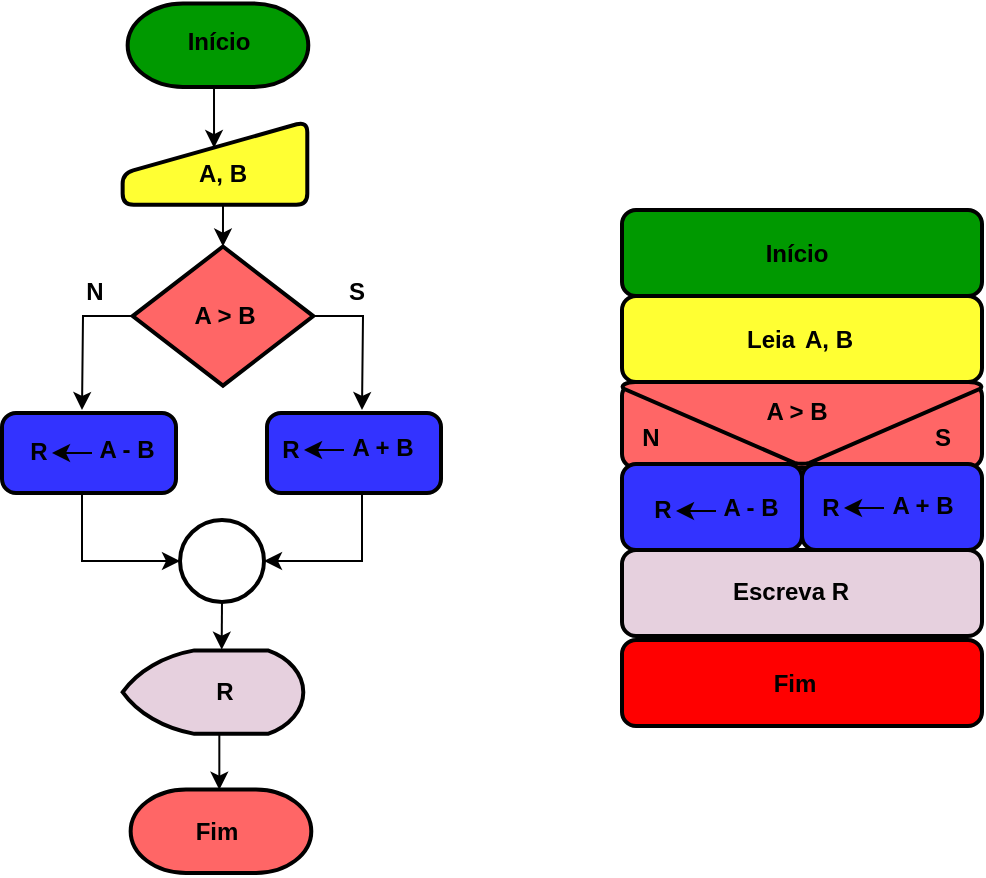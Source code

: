 <mxfile version="12.4.0" type="device" pages="1"><diagram id="eKmfAmBC0FP7VRaUpyLU" name="Page-1"><mxGraphModel dx="1011" dy="531" grid="1" gridSize="10" guides="1" tooltips="1" connect="1" arrows="1" fold="1" page="1" pageScale="1" pageWidth="827" pageHeight="1169" math="0" shadow="0"><root><mxCell id="0"/><mxCell id="1" parent="0"/><mxCell id="4ls32bjsh4vlX3Cev6bS-75" value="" style="group" vertex="1" connectable="0" parent="1"><mxGeometry x="480" y="140" width="180" height="258" as="geometry"/></mxCell><mxCell id="4ls32bjsh4vlX3Cev6bS-46" value="" style="rounded=1;whiteSpace=wrap;html=1;absoluteArcSize=1;arcSize=14;strokeWidth=2;fillColor=#009900;" vertex="1" parent="4ls32bjsh4vlX3Cev6bS-75"><mxGeometry width="180" height="43" as="geometry"/></mxCell><mxCell id="4ls32bjsh4vlX3Cev6bS-48" value="" style="rounded=1;whiteSpace=wrap;html=1;absoluteArcSize=1;arcSize=14;strokeWidth=2;fillColor=#FFFF33;" vertex="1" parent="4ls32bjsh4vlX3Cev6bS-75"><mxGeometry y="43" width="180" height="43" as="geometry"/></mxCell><mxCell id="4ls32bjsh4vlX3Cev6bS-49" value="" style="rounded=1;whiteSpace=wrap;html=1;absoluteArcSize=1;arcSize=14;strokeWidth=2;fillColor=#FF6666;" vertex="1" parent="4ls32bjsh4vlX3Cev6bS-75"><mxGeometry y="86" width="180" height="43" as="geometry"/></mxCell><mxCell id="4ls32bjsh4vlX3Cev6bS-50" value="" style="strokeWidth=2;html=1;shape=mxgraph.flowchart.merge_or_storage;whiteSpace=wrap;fillColor=#FF6666;" vertex="1" parent="4ls32bjsh4vlX3Cev6bS-75"><mxGeometry y="86" width="180" height="41" as="geometry"/></mxCell><mxCell id="4ls32bjsh4vlX3Cev6bS-51" value="" style="rounded=1;whiteSpace=wrap;html=1;absoluteArcSize=1;arcSize=14;strokeWidth=2;fillColor=#3333FF;" vertex="1" parent="4ls32bjsh4vlX3Cev6bS-75"><mxGeometry y="127" width="90" height="43" as="geometry"/></mxCell><mxCell id="4ls32bjsh4vlX3Cev6bS-52" value="" style="rounded=1;whiteSpace=wrap;html=1;absoluteArcSize=1;arcSize=14;strokeWidth=2;fillColor=#3333FF;" vertex="1" parent="4ls32bjsh4vlX3Cev6bS-75"><mxGeometry x="90" y="127" width="90" height="43" as="geometry"/></mxCell><mxCell id="4ls32bjsh4vlX3Cev6bS-53" value="" style="rounded=1;whiteSpace=wrap;html=1;absoluteArcSize=1;arcSize=14;strokeWidth=2;fillColor=#E6D0DE;" vertex="1" parent="4ls32bjsh4vlX3Cev6bS-75"><mxGeometry y="170" width="180" height="43" as="geometry"/></mxCell><mxCell id="4ls32bjsh4vlX3Cev6bS-54" value="" style="rounded=1;whiteSpace=wrap;html=1;absoluteArcSize=1;arcSize=14;strokeWidth=2;fillColor=#FF0000;" vertex="1" parent="4ls32bjsh4vlX3Cev6bS-75"><mxGeometry y="215" width="180" height="43" as="geometry"/></mxCell><mxCell id="4ls32bjsh4vlX3Cev6bS-55" value="&lt;b&gt;Início&lt;/b&gt;" style="text;html=1;align=center;verticalAlign=middle;resizable=0;points=[];;autosize=1;" vertex="1" parent="4ls32bjsh4vlX3Cev6bS-75"><mxGeometry x="62" y="11.5" width="50" height="20" as="geometry"/></mxCell><mxCell id="4ls32bjsh4vlX3Cev6bS-58" value="" style="group" vertex="1" connectable="0" parent="4ls32bjsh4vlX3Cev6bS-75"><mxGeometry x="54" y="54.5" width="69" height="20" as="geometry"/></mxCell><mxCell id="4ls32bjsh4vlX3Cev6bS-56" value="&lt;b&gt;A, B&lt;/b&gt;" style="text;html=1;align=center;verticalAlign=middle;resizable=0;points=[];;autosize=1;" vertex="1" parent="4ls32bjsh4vlX3Cev6bS-58"><mxGeometry x="29" width="40" height="20" as="geometry"/></mxCell><mxCell id="4ls32bjsh4vlX3Cev6bS-57" value="&lt;b&gt;Leia&lt;/b&gt;" style="text;html=1;align=center;verticalAlign=middle;resizable=0;points=[];;autosize=1;" vertex="1" parent="4ls32bjsh4vlX3Cev6bS-58"><mxGeometry width="40" height="20" as="geometry"/></mxCell><mxCell id="4ls32bjsh4vlX3Cev6bS-59" value="&lt;b&gt;A &amp;gt; B&lt;/b&gt;" style="text;html=1;align=center;verticalAlign=middle;resizable=0;points=[];;autosize=1;" vertex="1" parent="4ls32bjsh4vlX3Cev6bS-75"><mxGeometry x="62" y="91" width="50" height="20" as="geometry"/></mxCell><mxCell id="4ls32bjsh4vlX3Cev6bS-60" value="&lt;b&gt;N&lt;/b&gt;" style="text;html=1;align=center;verticalAlign=middle;resizable=0;points=[];;autosize=1;" vertex="1" parent="4ls32bjsh4vlX3Cev6bS-75"><mxGeometry x="4" y="104" width="20" height="20" as="geometry"/></mxCell><mxCell id="4ls32bjsh4vlX3Cev6bS-62" value="&lt;b&gt;S&lt;/b&gt;" style="text;html=1;align=center;verticalAlign=middle;resizable=0;points=[];;autosize=1;" vertex="1" parent="4ls32bjsh4vlX3Cev6bS-75"><mxGeometry x="150" y="104" width="20" height="20" as="geometry"/></mxCell><mxCell id="4ls32bjsh4vlX3Cev6bS-65" value="" style="group" vertex="1" connectable="0" parent="4ls32bjsh4vlX3Cev6bS-75"><mxGeometry x="10" y="138.5" width="74" height="21" as="geometry"/></mxCell><mxCell id="4ls32bjsh4vlX3Cev6bS-66" value="&lt;b&gt;R&lt;/b&gt;" style="text;html=1;align=center;verticalAlign=middle;resizable=0;points=[];;autosize=1;" vertex="1" parent="4ls32bjsh4vlX3Cev6bS-65"><mxGeometry y="1" width="20" height="20" as="geometry"/></mxCell><mxCell id="4ls32bjsh4vlX3Cev6bS-67" value="" style="endArrow=classic;html=1;" edge="1" parent="4ls32bjsh4vlX3Cev6bS-65"><mxGeometry width="50" height="50" relative="1" as="geometry"><mxPoint x="37" y="12" as="sourcePoint"/><mxPoint x="17" y="12" as="targetPoint"/></mxGeometry></mxCell><mxCell id="4ls32bjsh4vlX3Cev6bS-68" value="&lt;b&gt;A - B&lt;/b&gt;" style="text;html=1;align=center;verticalAlign=middle;resizable=0;points=[];;autosize=1;" vertex="1" parent="4ls32bjsh4vlX3Cev6bS-65"><mxGeometry x="34" width="40" height="20" as="geometry"/></mxCell><mxCell id="4ls32bjsh4vlX3Cev6bS-69" value="" style="group" vertex="1" connectable="0" parent="4ls32bjsh4vlX3Cev6bS-75"><mxGeometry x="94" y="138" width="84" height="31" as="geometry"/></mxCell><mxCell id="4ls32bjsh4vlX3Cev6bS-70" value="&lt;b&gt;A + B&lt;/b&gt;" style="text;html=1;align=center;verticalAlign=middle;resizable=0;points=[];;autosize=1;" vertex="1" parent="4ls32bjsh4vlX3Cev6bS-69"><mxGeometry x="31" width="50" height="20" as="geometry"/></mxCell><mxCell id="4ls32bjsh4vlX3Cev6bS-71" value="" style="endArrow=classic;html=1;" edge="1" parent="4ls32bjsh4vlX3Cev6bS-69"><mxGeometry width="50" height="50" relative="1" as="geometry"><mxPoint x="37" y="11" as="sourcePoint"/><mxPoint x="17" y="11" as="targetPoint"/></mxGeometry></mxCell><mxCell id="4ls32bjsh4vlX3Cev6bS-72" value="&lt;b&gt;R&lt;/b&gt;" style="text;html=1;align=center;verticalAlign=middle;resizable=0;points=[];;autosize=1;" vertex="1" parent="4ls32bjsh4vlX3Cev6bS-69"><mxGeometry y="1" width="20" height="20" as="geometry"/></mxCell><mxCell id="4ls32bjsh4vlX3Cev6bS-73" value="&lt;b&gt;Escreva R&lt;/b&gt;" style="text;html=1;align=center;verticalAlign=middle;resizable=0;points=[];;autosize=1;" vertex="1" parent="4ls32bjsh4vlX3Cev6bS-75"><mxGeometry x="49" y="181" width="70" height="20" as="geometry"/></mxCell><mxCell id="4ls32bjsh4vlX3Cev6bS-74" value="&lt;b&gt;Fim&lt;/b&gt;" style="text;html=1;align=center;verticalAlign=middle;resizable=0;points=[];;autosize=1;" vertex="1" parent="4ls32bjsh4vlX3Cev6bS-75"><mxGeometry x="66" y="226.5" width="40" height="20" as="geometry"/></mxCell><mxCell id="4ls32bjsh4vlX3Cev6bS-76" value="" style="group" vertex="1" connectable="0" parent="1"><mxGeometry x="170" y="36.761" width="219.5" height="434.739" as="geometry"/></mxCell><mxCell id="4ls32bjsh4vlX3Cev6bS-38" style="edgeStyle=orthogonalEdgeStyle;rounded=0;orthogonalLoop=1;jettySize=auto;html=1;exitX=0.5;exitY=1;exitDx=0;exitDy=0;exitPerimeter=0;entryX=0.5;entryY=0;entryDx=0;entryDy=0;entryPerimeter=0;" edge="1" parent="4ls32bjsh4vlX3Cev6bS-76"><mxGeometry relative="1" as="geometry"><mxPoint x="108.667" y="365.572" as="sourcePoint"/><mxPoint x="108.667" y="393.072" as="targetPoint"/></mxGeometry></mxCell><mxCell id="4ls32bjsh4vlX3Cev6bS-2" value="" style="strokeWidth=2;html=1;shape=mxgraph.flowchart.display;whiteSpace=wrap;fillColor=#E6D0DE;" vertex="1" parent="4ls32bjsh4vlX3Cev6bS-76"><mxGeometry x="60.323" y="323.435" width="90.323" height="41.739" as="geometry"/></mxCell><mxCell id="4ls32bjsh4vlX3Cev6bS-4" value="" style="html=1;strokeWidth=2;shape=manualInput;whiteSpace=wrap;rounded=1;size=26;arcSize=11;fillColor=#FFFF33;" vertex="1" parent="4ls32bjsh4vlX3Cev6bS-76"><mxGeometry x="60.323" y="58.891" width="92.323" height="41.739" as="geometry"/></mxCell><mxCell id="4ls32bjsh4vlX3Cev6bS-37" style="edgeStyle=orthogonalEdgeStyle;rounded=0;orthogonalLoop=1;jettySize=auto;html=1;exitX=0.5;exitY=1;exitDx=0;exitDy=0;exitPerimeter=0;" edge="1" parent="4ls32bjsh4vlX3Cev6bS-76" source="4ls32bjsh4vlX3Cev6bS-7"><mxGeometry relative="1" as="geometry"><mxPoint x="109.833" y="323.072" as="targetPoint"/></mxGeometry></mxCell><mxCell id="4ls32bjsh4vlX3Cev6bS-7" value="" style="strokeWidth=2;html=1;shape=mxgraph.flowchart.start_2;whiteSpace=wrap;" vertex="1" parent="4ls32bjsh4vlX3Cev6bS-76"><mxGeometry x="89" y="258.239" width="42" height="41" as="geometry"/></mxCell><mxCell id="4ls32bjsh4vlX3Cev6bS-8" value="" style="strokeWidth=2;html=1;shape=mxgraph.flowchart.terminator;whiteSpace=wrap;fillColor=#FF6666;" vertex="1" parent="4ls32bjsh4vlX3Cev6bS-76"><mxGeometry x="64.323" y="393" width="90.323" height="41.739" as="geometry"/></mxCell><mxCell id="4ls32bjsh4vlX3Cev6bS-11" value="&lt;b&gt;A, B&lt;/b&gt;" style="text;html=1;align=center;verticalAlign=middle;resizable=0;points=[];;autosize=1;" vertex="1" parent="4ls32bjsh4vlX3Cev6bS-76"><mxGeometry x="89.5" y="74.739" width="40" height="20" as="geometry"/></mxCell><mxCell id="4ls32bjsh4vlX3Cev6bS-33" style="edgeStyle=orthogonalEdgeStyle;rounded=0;orthogonalLoop=1;jettySize=auto;html=1;exitX=0;exitY=0.5;exitDx=0;exitDy=0;exitPerimeter=0;" edge="1" parent="4ls32bjsh4vlX3Cev6bS-76" source="4ls32bjsh4vlX3Cev6bS-1"><mxGeometry relative="1" as="geometry"><mxPoint x="40.0" y="203.239" as="targetPoint"/></mxGeometry></mxCell><mxCell id="4ls32bjsh4vlX3Cev6bS-34" style="edgeStyle=orthogonalEdgeStyle;rounded=0;orthogonalLoop=1;jettySize=auto;html=1;exitX=1;exitY=0.5;exitDx=0;exitDy=0;exitPerimeter=0;" edge="1" parent="4ls32bjsh4vlX3Cev6bS-76" source="4ls32bjsh4vlX3Cev6bS-1"><mxGeometry relative="1" as="geometry"><mxPoint x="180" y="203.239" as="targetPoint"/></mxGeometry></mxCell><mxCell id="4ls32bjsh4vlX3Cev6bS-35" style="edgeStyle=orthogonalEdgeStyle;rounded=0;orthogonalLoop=1;jettySize=auto;html=1;exitX=0.5;exitY=1;exitDx=0;exitDy=0;entryX=0;entryY=0.5;entryDx=0;entryDy=0;entryPerimeter=0;" edge="1" parent="4ls32bjsh4vlX3Cev6bS-76" source="4ls32bjsh4vlX3Cev6bS-6" target="4ls32bjsh4vlX3Cev6bS-7"><mxGeometry relative="1" as="geometry"><Array as="points"><mxPoint x="40" y="245.239"/><mxPoint x="40" y="279.239"/></Array></mxGeometry></mxCell><mxCell id="4ls32bjsh4vlX3Cev6bS-36" style="edgeStyle=orthogonalEdgeStyle;rounded=0;orthogonalLoop=1;jettySize=auto;html=1;exitX=0.5;exitY=1;exitDx=0;exitDy=0;entryX=1;entryY=0.5;entryDx=0;entryDy=0;entryPerimeter=0;" edge="1" parent="4ls32bjsh4vlX3Cev6bS-76" source="4ls32bjsh4vlX3Cev6bS-24" target="4ls32bjsh4vlX3Cev6bS-7"><mxGeometry relative="1" as="geometry"><Array as="points"><mxPoint x="180" y="245.239"/><mxPoint x="180" y="279.239"/></Array></mxGeometry></mxCell><mxCell id="4ls32bjsh4vlX3Cev6bS-39" value="&lt;b&gt;R&lt;/b&gt;" style="text;html=1;align=center;verticalAlign=middle;resizable=0;points=[];;autosize=1;" vertex="1" parent="4ls32bjsh4vlX3Cev6bS-76"><mxGeometry x="100.5" y="334.239" width="20" height="20" as="geometry"/></mxCell><mxCell id="4ls32bjsh4vlX3Cev6bS-40" value="&lt;b&gt;Fim&lt;/b&gt;" style="text;html=1;align=center;verticalAlign=middle;resizable=0;points=[];;autosize=1;" vertex="1" parent="4ls32bjsh4vlX3Cev6bS-76"><mxGeometry x="87" y="403.739" width="40" height="20" as="geometry"/></mxCell><mxCell id="4ls32bjsh4vlX3Cev6bS-42" style="edgeStyle=orthogonalEdgeStyle;rounded=0;orthogonalLoop=1;jettySize=auto;html=1;exitX=0.5;exitY=1;exitDx=0;exitDy=0;exitPerimeter=0;entryX=0.495;entryY=0.32;entryDx=0;entryDy=0;entryPerimeter=0;" edge="1" parent="4ls32bjsh4vlX3Cev6bS-76" source="4ls32bjsh4vlX3Cev6bS-41" target="4ls32bjsh4vlX3Cev6bS-4"><mxGeometry relative="1" as="geometry"/></mxCell><mxCell id="4ls32bjsh4vlX3Cev6bS-41" value="" style="strokeWidth=2;html=1;shape=mxgraph.flowchart.terminator;whiteSpace=wrap;fillColor=#009900;" vertex="1" parent="4ls32bjsh4vlX3Cev6bS-76"><mxGeometry x="62.823" width="90.323" height="41.739" as="geometry"/></mxCell><mxCell id="4ls32bjsh4vlX3Cev6bS-43" value="&lt;b&gt;Início&lt;/b&gt;" style="text;html=1;align=center;verticalAlign=middle;resizable=0;points=[];;autosize=1;" vertex="1" parent="4ls32bjsh4vlX3Cev6bS-76"><mxGeometry x="82.5" y="8.739" width="50" height="20" as="geometry"/></mxCell><mxCell id="4ls32bjsh4vlX3Cev6bS-1" value="" style="strokeWidth=2;html=1;shape=mxgraph.flowchart.decision;whiteSpace=wrap;fillColor=#FF6666;" vertex="1" parent="4ls32bjsh4vlX3Cev6bS-76"><mxGeometry x="65.323" y="121.5" width="90.323" height="69.565" as="geometry"/></mxCell><mxCell id="4ls32bjsh4vlX3Cev6bS-31" style="edgeStyle=orthogonalEdgeStyle;rounded=0;orthogonalLoop=1;jettySize=auto;html=1;exitX=0.5;exitY=1;exitDx=0;exitDy=0;entryX=0.5;entryY=0;entryDx=0;entryDy=0;entryPerimeter=0;" edge="1" parent="4ls32bjsh4vlX3Cev6bS-76" source="4ls32bjsh4vlX3Cev6bS-4" target="4ls32bjsh4vlX3Cev6bS-1"><mxGeometry relative="1" as="geometry"/></mxCell><mxCell id="4ls32bjsh4vlX3Cev6bS-12" value="&lt;b&gt;A &amp;gt; B&lt;/b&gt;" style="text;html=1;align=center;verticalAlign=middle;resizable=0;points=[];;autosize=1;" vertex="1" parent="4ls32bjsh4vlX3Cev6bS-76"><mxGeometry x="85.5" y="146.239" width="50" height="20" as="geometry"/></mxCell><mxCell id="4ls32bjsh4vlX3Cev6bS-6" value="" style="rounded=1;whiteSpace=wrap;html=1;absoluteArcSize=1;arcSize=14;strokeWidth=2;fillColor=#3333FF;" vertex="1" parent="4ls32bjsh4vlX3Cev6bS-76"><mxGeometry y="204.739" width="87" height="40" as="geometry"/></mxCell><mxCell id="4ls32bjsh4vlX3Cev6bS-22" value="" style="group" vertex="1" connectable="0" parent="4ls32bjsh4vlX3Cev6bS-76"><mxGeometry x="8" y="212.739" width="74" height="21" as="geometry"/></mxCell><mxCell id="4ls32bjsh4vlX3Cev6bS-14" value="&lt;b&gt;R&lt;/b&gt;" style="text;html=1;align=center;verticalAlign=middle;resizable=0;points=[];;autosize=1;" vertex="1" parent="4ls32bjsh4vlX3Cev6bS-22"><mxGeometry y="1" width="20" height="20" as="geometry"/></mxCell><mxCell id="4ls32bjsh4vlX3Cev6bS-15" value="" style="endArrow=classic;html=1;" edge="1" parent="4ls32bjsh4vlX3Cev6bS-22"><mxGeometry width="50" height="50" relative="1" as="geometry"><mxPoint x="37" y="12" as="sourcePoint"/><mxPoint x="17" y="12" as="targetPoint"/></mxGeometry></mxCell><mxCell id="4ls32bjsh4vlX3Cev6bS-17" value="&lt;b&gt;A - B&lt;/b&gt;" style="text;html=1;align=center;verticalAlign=middle;resizable=0;points=[];;autosize=1;" vertex="1" parent="4ls32bjsh4vlX3Cev6bS-22"><mxGeometry x="34" width="40" height="20" as="geometry"/></mxCell><mxCell id="4ls32bjsh4vlX3Cev6bS-24" value="" style="rounded=1;whiteSpace=wrap;html=1;absoluteArcSize=1;arcSize=14;strokeWidth=2;fillColor=#3333FF;" vertex="1" parent="4ls32bjsh4vlX3Cev6bS-76"><mxGeometry x="132.5" y="204.739" width="87" height="40" as="geometry"/></mxCell><mxCell id="4ls32bjsh4vlX3Cev6bS-23" value="" style="group" vertex="1" connectable="0" parent="4ls32bjsh4vlX3Cev6bS-76"><mxGeometry x="134" y="212.239" width="84" height="31" as="geometry"/></mxCell><mxCell id="4ls32bjsh4vlX3Cev6bS-18" value="&lt;b&gt;A + B&lt;/b&gt;" style="text;html=1;align=center;verticalAlign=middle;resizable=0;points=[];;autosize=1;" vertex="1" parent="4ls32bjsh4vlX3Cev6bS-23"><mxGeometry x="31" width="50" height="20" as="geometry"/></mxCell><mxCell id="4ls32bjsh4vlX3Cev6bS-19" value="" style="endArrow=classic;html=1;" edge="1" parent="4ls32bjsh4vlX3Cev6bS-23"><mxGeometry width="50" height="50" relative="1" as="geometry"><mxPoint x="37" y="11" as="sourcePoint"/><mxPoint x="17" y="11" as="targetPoint"/></mxGeometry></mxCell><mxCell id="4ls32bjsh4vlX3Cev6bS-21" value="&lt;b&gt;R&lt;/b&gt;" style="text;html=1;align=center;verticalAlign=middle;resizable=0;points=[];;autosize=1;" vertex="1" parent="4ls32bjsh4vlX3Cev6bS-23"><mxGeometry y="1" width="20" height="20" as="geometry"/></mxCell><mxCell id="4ls32bjsh4vlX3Cev6bS-61" value="&lt;b&gt;N&lt;/b&gt;" style="text;html=1;align=center;verticalAlign=middle;resizable=0;points=[];;autosize=1;" vertex="1" parent="4ls32bjsh4vlX3Cev6bS-76"><mxGeometry x="35.5" y="134.239" width="20" height="20" as="geometry"/></mxCell><mxCell id="4ls32bjsh4vlX3Cev6bS-63" value="&lt;b&gt;S&lt;/b&gt;" style="text;html=1;align=center;verticalAlign=middle;resizable=0;points=[];;autosize=1;" vertex="1" parent="4ls32bjsh4vlX3Cev6bS-76"><mxGeometry x="167" y="134.239" width="20" height="20" as="geometry"/></mxCell></root></mxGraphModel></diagram></mxfile>
